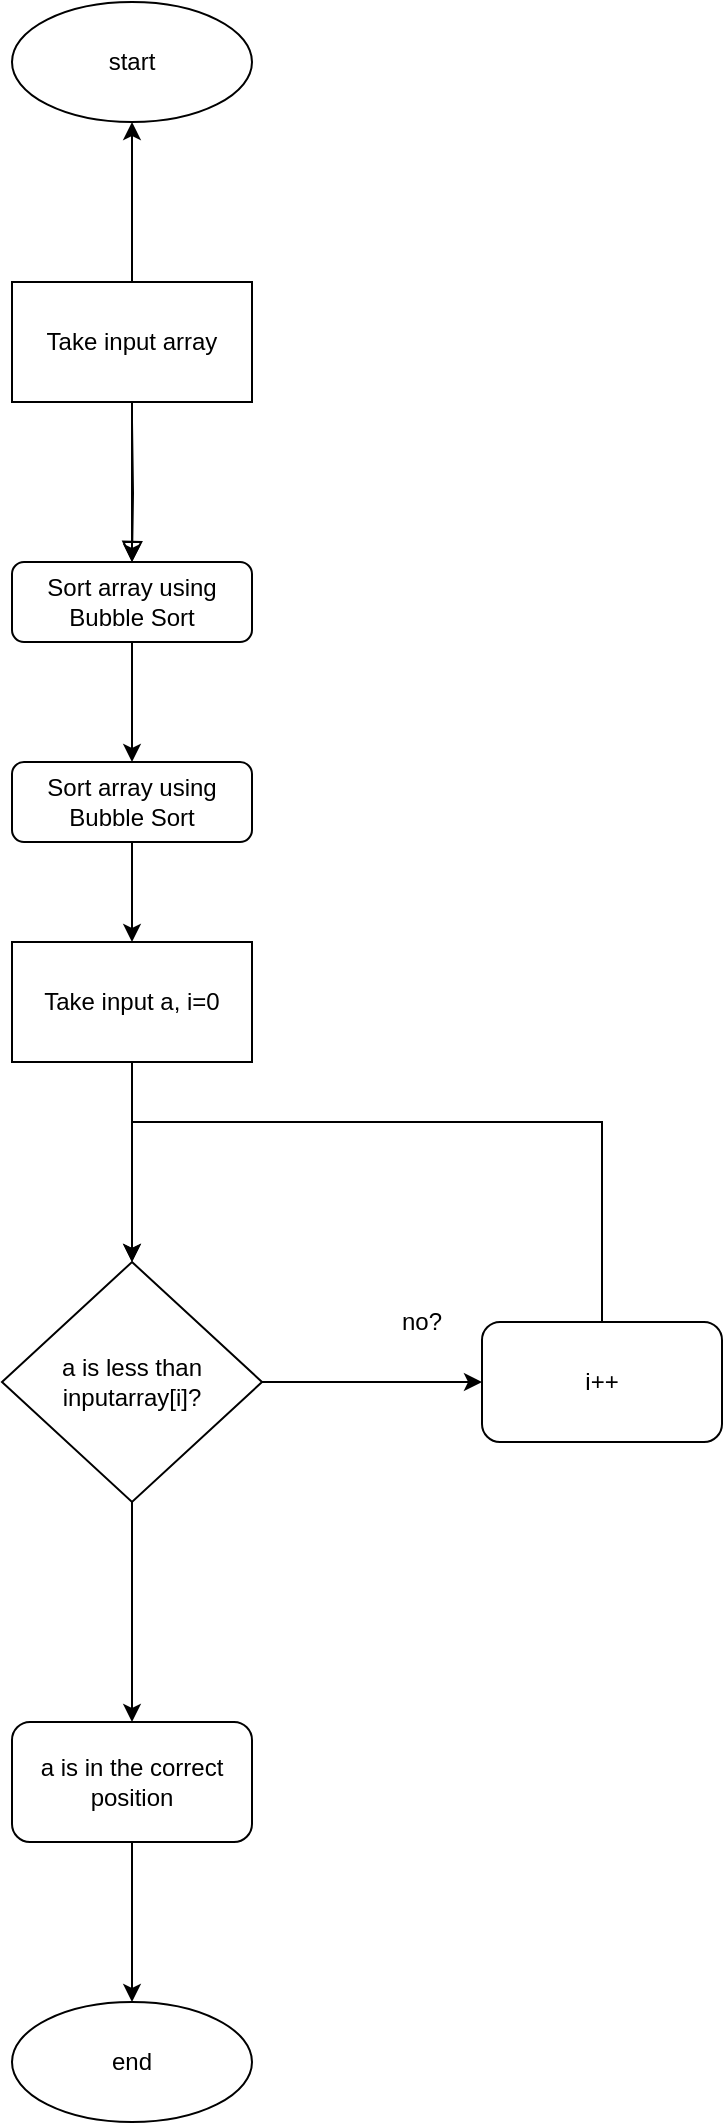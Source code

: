 <mxfile version="15.9.4" type="github">
  <diagram id="C5RBs43oDa-KdzZeNtuy" name="Page-1">
    <mxGraphModel dx="839" dy="1537" grid="1" gridSize="10" guides="1" tooltips="1" connect="1" arrows="1" fold="1" page="1" pageScale="1" pageWidth="827" pageHeight="1169" math="0" shadow="0">
      <root>
        <mxCell id="WIyWlLk6GJQsqaUBKTNV-0" />
        <mxCell id="WIyWlLk6GJQsqaUBKTNV-1" parent="WIyWlLk6GJQsqaUBKTNV-0" />
        <mxCell id="WIyWlLk6GJQsqaUBKTNV-2" value="" style="rounded=0;html=1;jettySize=auto;orthogonalLoop=1;fontSize=11;endArrow=block;endFill=0;endSize=8;strokeWidth=1;shadow=0;labelBackgroundColor=none;edgeStyle=orthogonalEdgeStyle;entryX=0.5;entryY=0;entryDx=0;entryDy=0;" parent="WIyWlLk6GJQsqaUBKTNV-1" target="HcMw4TT2Zi-3RrbzBeOb-0" edge="1">
          <mxGeometry relative="1" as="geometry">
            <mxPoint x="220" y="120" as="sourcePoint" />
            <mxPoint x="220" y="170" as="targetPoint" />
          </mxGeometry>
        </mxCell>
        <mxCell id="HcMw4TT2Zi-3RrbzBeOb-4" value="" style="edgeStyle=orthogonalEdgeStyle;rounded=0;orthogonalLoop=1;jettySize=auto;html=1;" edge="1" parent="WIyWlLk6GJQsqaUBKTNV-1" source="HcMw4TT2Zi-3RrbzBeOb-0" target="HcMw4TT2Zi-3RrbzBeOb-1">
          <mxGeometry relative="1" as="geometry" />
        </mxCell>
        <mxCell id="HcMw4TT2Zi-3RrbzBeOb-0" value="Sort array using Bubble Sort" style="rounded=1;whiteSpace=wrap;html=1;fontSize=12;glass=0;strokeWidth=1;shadow=0;" vertex="1" parent="WIyWlLk6GJQsqaUBKTNV-1">
          <mxGeometry x="160" y="190" width="120" height="40" as="geometry" />
        </mxCell>
        <mxCell id="HcMw4TT2Zi-3RrbzBeOb-9" value="" style="edgeStyle=orthogonalEdgeStyle;rounded=0;orthogonalLoop=1;jettySize=auto;html=1;" edge="1" parent="WIyWlLk6GJQsqaUBKTNV-1" source="HcMw4TT2Zi-3RrbzBeOb-1" target="HcMw4TT2Zi-3RrbzBeOb-6">
          <mxGeometry relative="1" as="geometry" />
        </mxCell>
        <mxCell id="HcMw4TT2Zi-3RrbzBeOb-1" value="Sort array using Bubble Sort" style="rounded=1;whiteSpace=wrap;html=1;fontSize=12;glass=0;strokeWidth=1;shadow=0;" vertex="1" parent="WIyWlLk6GJQsqaUBKTNV-1">
          <mxGeometry x="160" y="290" width="120" height="40" as="geometry" />
        </mxCell>
        <mxCell id="HcMw4TT2Zi-3RrbzBeOb-15" style="edgeStyle=orthogonalEdgeStyle;rounded=0;orthogonalLoop=1;jettySize=auto;html=1;entryX=0.5;entryY=0;entryDx=0;entryDy=0;" edge="1" parent="WIyWlLk6GJQsqaUBKTNV-1" source="HcMw4TT2Zi-3RrbzBeOb-6" target="HcMw4TT2Zi-3RrbzBeOb-10">
          <mxGeometry relative="1" as="geometry" />
        </mxCell>
        <mxCell id="HcMw4TT2Zi-3RrbzBeOb-6" value="Take input a, i=0" style="rounded=0;whiteSpace=wrap;html=1;" vertex="1" parent="WIyWlLk6GJQsqaUBKTNV-1">
          <mxGeometry x="160" y="380" width="120" height="60" as="geometry" />
        </mxCell>
        <mxCell id="HcMw4TT2Zi-3RrbzBeOb-8" value="" style="edgeStyle=orthogonalEdgeStyle;rounded=0;orthogonalLoop=1;jettySize=auto;html=1;" edge="1" parent="WIyWlLk6GJQsqaUBKTNV-1" source="HcMw4TT2Zi-3RrbzBeOb-7" target="HcMw4TT2Zi-3RrbzBeOb-0">
          <mxGeometry relative="1" as="geometry" />
        </mxCell>
        <mxCell id="HcMw4TT2Zi-3RrbzBeOb-23" value="" style="edgeStyle=orthogonalEdgeStyle;rounded=0;orthogonalLoop=1;jettySize=auto;html=1;" edge="1" parent="WIyWlLk6GJQsqaUBKTNV-1" source="HcMw4TT2Zi-3RrbzBeOb-7" target="HcMw4TT2Zi-3RrbzBeOb-22">
          <mxGeometry relative="1" as="geometry" />
        </mxCell>
        <mxCell id="HcMw4TT2Zi-3RrbzBeOb-7" value="Take input array" style="rounded=0;whiteSpace=wrap;html=1;" vertex="1" parent="WIyWlLk6GJQsqaUBKTNV-1">
          <mxGeometry x="160" y="50" width="120" height="60" as="geometry" />
        </mxCell>
        <mxCell id="HcMw4TT2Zi-3RrbzBeOb-12" value="" style="edgeStyle=orthogonalEdgeStyle;rounded=0;orthogonalLoop=1;jettySize=auto;html=1;" edge="1" parent="WIyWlLk6GJQsqaUBKTNV-1" source="HcMw4TT2Zi-3RrbzBeOb-10" target="HcMw4TT2Zi-3RrbzBeOb-11">
          <mxGeometry relative="1" as="geometry" />
        </mxCell>
        <mxCell id="HcMw4TT2Zi-3RrbzBeOb-19" value="" style="edgeStyle=orthogonalEdgeStyle;rounded=0;orthogonalLoop=1;jettySize=auto;html=1;" edge="1" parent="WIyWlLk6GJQsqaUBKTNV-1" source="HcMw4TT2Zi-3RrbzBeOb-10" target="HcMw4TT2Zi-3RrbzBeOb-18">
          <mxGeometry relative="1" as="geometry" />
        </mxCell>
        <mxCell id="HcMw4TT2Zi-3RrbzBeOb-10" value="a is less than inputarray[i]?" style="rhombus;whiteSpace=wrap;html=1;" vertex="1" parent="WIyWlLk6GJQsqaUBKTNV-1">
          <mxGeometry x="155" y="540" width="130" height="120" as="geometry" />
        </mxCell>
        <mxCell id="HcMw4TT2Zi-3RrbzBeOb-14" style="edgeStyle=orthogonalEdgeStyle;rounded=0;orthogonalLoop=1;jettySize=auto;html=1;entryX=0.5;entryY=0;entryDx=0;entryDy=0;exitX=0.5;exitY=0;exitDx=0;exitDy=0;" edge="1" parent="WIyWlLk6GJQsqaUBKTNV-1" source="HcMw4TT2Zi-3RrbzBeOb-11" target="HcMw4TT2Zi-3RrbzBeOb-10">
          <mxGeometry relative="1" as="geometry">
            <mxPoint x="460" y="510" as="sourcePoint" />
            <Array as="points">
              <mxPoint x="455" y="470" />
              <mxPoint x="220" y="470" />
            </Array>
          </mxGeometry>
        </mxCell>
        <mxCell id="HcMw4TT2Zi-3RrbzBeOb-11" value="i++" style="rounded=1;whiteSpace=wrap;html=1;" vertex="1" parent="WIyWlLk6GJQsqaUBKTNV-1">
          <mxGeometry x="395" y="570" width="120" height="60" as="geometry" />
        </mxCell>
        <mxCell id="HcMw4TT2Zi-3RrbzBeOb-16" value="no?" style="text;html=1;strokeColor=none;fillColor=none;align=center;verticalAlign=middle;whiteSpace=wrap;rounded=0;" vertex="1" parent="WIyWlLk6GJQsqaUBKTNV-1">
          <mxGeometry x="335" y="555" width="60" height="30" as="geometry" />
        </mxCell>
        <mxCell id="HcMw4TT2Zi-3RrbzBeOb-21" value="" style="edgeStyle=orthogonalEdgeStyle;rounded=0;orthogonalLoop=1;jettySize=auto;html=1;" edge="1" parent="WIyWlLk6GJQsqaUBKTNV-1" source="HcMw4TT2Zi-3RrbzBeOb-18" target="HcMw4TT2Zi-3RrbzBeOb-20">
          <mxGeometry relative="1" as="geometry" />
        </mxCell>
        <mxCell id="HcMw4TT2Zi-3RrbzBeOb-18" value="a is in the correct position" style="rounded=1;whiteSpace=wrap;html=1;" vertex="1" parent="WIyWlLk6GJQsqaUBKTNV-1">
          <mxGeometry x="160" y="770" width="120" height="60" as="geometry" />
        </mxCell>
        <mxCell id="HcMw4TT2Zi-3RrbzBeOb-20" value="end" style="ellipse;whiteSpace=wrap;html=1;rounded=1;" vertex="1" parent="WIyWlLk6GJQsqaUBKTNV-1">
          <mxGeometry x="160" y="910" width="120" height="60" as="geometry" />
        </mxCell>
        <mxCell id="HcMw4TT2Zi-3RrbzBeOb-22" value="start" style="ellipse;whiteSpace=wrap;html=1;rounded=0;" vertex="1" parent="WIyWlLk6GJQsqaUBKTNV-1">
          <mxGeometry x="160" y="-90" width="120" height="60" as="geometry" />
        </mxCell>
      </root>
    </mxGraphModel>
  </diagram>
</mxfile>
